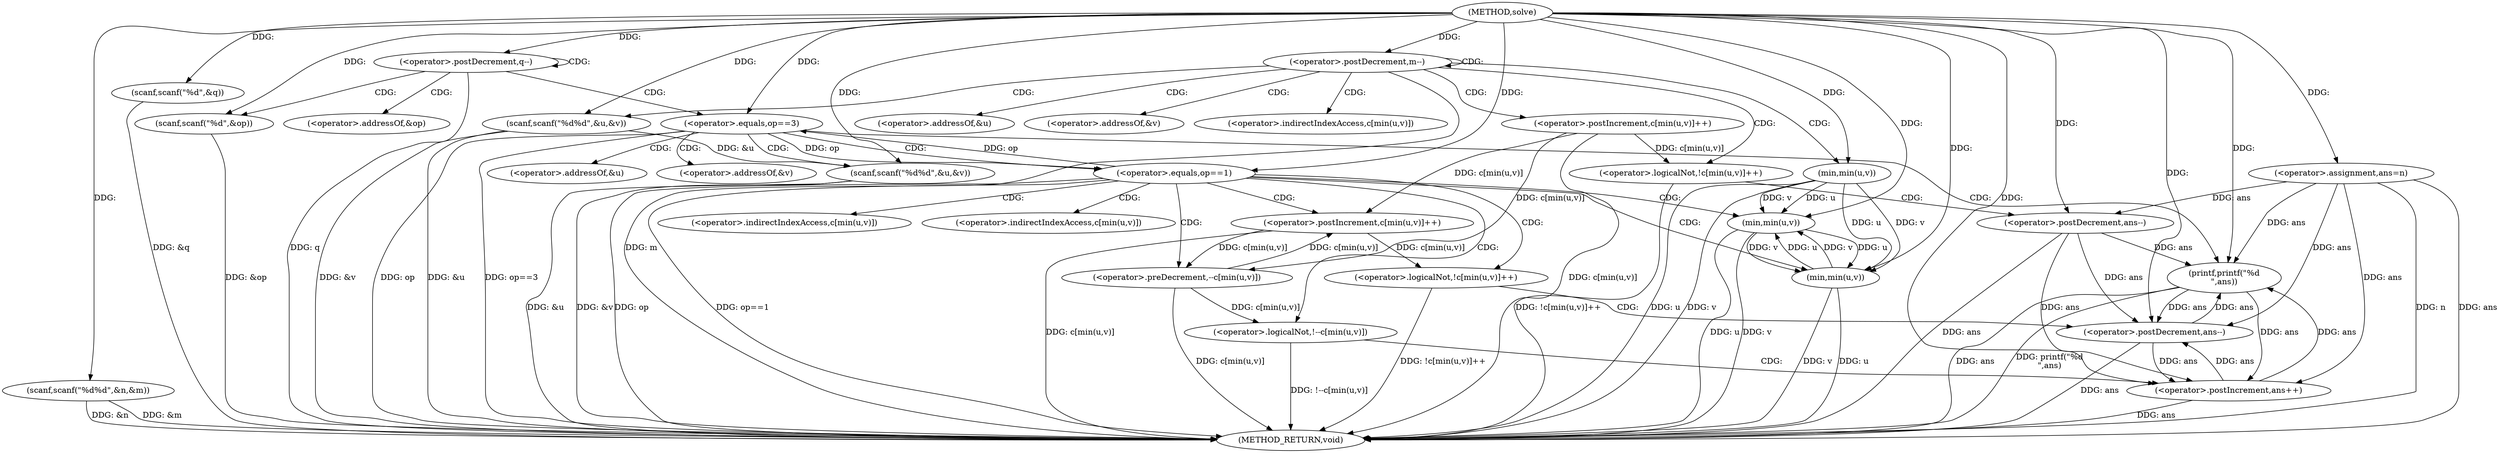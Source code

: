 digraph "solve" {  
"1000110" [label = "(METHOD,solve)" ]
"1000200" [label = "(METHOD_RETURN,void)" ]
"1000118" [label = "(scanf,scanf(\"%d%d\",&n,&m))" ]
"1000124" [label = "(<operator>.assignment,ans=n)" ]
"1000147" [label = "(scanf,scanf(\"%d\",&q))" ]
"1000128" [label = "(<operator>.postDecrement,m--)" ]
"1000152" [label = "(<operator>.postDecrement,q--)" ]
"1000131" [label = "(scanf,scanf(\"%d%d\",&u,&v))" ]
"1000155" [label = "(scanf,scanf(\"%d\",&op))" ]
"1000138" [label = "(<operator>.logicalNot,!c[min(u,v)]++)" ]
"1000145" [label = "(<operator>.postDecrement,ans--)" ]
"1000160" [label = "(<operator>.equals,op==3)" ]
"1000163" [label = "(printf,printf(\"%d\n\",ans))" ]
"1000139" [label = "(<operator>.postIncrement,c[min(u,v)]++)" ]
"1000168" [label = "(scanf,scanf(\"%d%d\",&u,&v))" ]
"1000175" [label = "(<operator>.equals,op==1)" ]
"1000142" [label = "(min,min(u,v))" ]
"1000179" [label = "(<operator>.logicalNot,!c[min(u,v)]++)" ]
"1000186" [label = "(<operator>.postDecrement,ans--)" ]
"1000191" [label = "(<operator>.logicalNot,!--c[min(u,v)])" ]
"1000198" [label = "(<operator>.postIncrement,ans++)" ]
"1000180" [label = "(<operator>.postIncrement,c[min(u,v)]++)" ]
"1000192" [label = "(<operator>.preDecrement,--c[min(u,v)])" ]
"1000183" [label = "(min,min(u,v))" ]
"1000195" [label = "(min,min(u,v))" ]
"1000133" [label = "(<operator>.addressOf,&u)" ]
"1000135" [label = "(<operator>.addressOf,&v)" ]
"1000157" [label = "(<operator>.addressOf,&op)" ]
"1000140" [label = "(<operator>.indirectIndexAccess,c[min(u,v)])" ]
"1000170" [label = "(<operator>.addressOf,&u)" ]
"1000172" [label = "(<operator>.addressOf,&v)" ]
"1000181" [label = "(<operator>.indirectIndexAccess,c[min(u,v)])" ]
"1000193" [label = "(<operator>.indirectIndexAccess,c[min(u,v)])" ]
  "1000118" -> "1000200"  [ label = "DDG: &n"] 
  "1000118" -> "1000200"  [ label = "DDG: &m"] 
  "1000124" -> "1000200"  [ label = "DDG: ans"] 
  "1000124" -> "1000200"  [ label = "DDG: n"] 
  "1000128" -> "1000200"  [ label = "DDG: m"] 
  "1000147" -> "1000200"  [ label = "DDG: &q"] 
  "1000152" -> "1000200"  [ label = "DDG: q"] 
  "1000155" -> "1000200"  [ label = "DDG: &op"] 
  "1000160" -> "1000200"  [ label = "DDG: op"] 
  "1000160" -> "1000200"  [ label = "DDG: op==3"] 
  "1000168" -> "1000200"  [ label = "DDG: &u"] 
  "1000168" -> "1000200"  [ label = "DDG: &v"] 
  "1000175" -> "1000200"  [ label = "DDG: op"] 
  "1000175" -> "1000200"  [ label = "DDG: op==1"] 
  "1000195" -> "1000200"  [ label = "DDG: u"] 
  "1000195" -> "1000200"  [ label = "DDG: v"] 
  "1000192" -> "1000200"  [ label = "DDG: c[min(u,v)]"] 
  "1000191" -> "1000200"  [ label = "DDG: !--c[min(u,v)]"] 
  "1000198" -> "1000200"  [ label = "DDG: ans"] 
  "1000183" -> "1000200"  [ label = "DDG: u"] 
  "1000183" -> "1000200"  [ label = "DDG: v"] 
  "1000180" -> "1000200"  [ label = "DDG: c[min(u,v)]"] 
  "1000179" -> "1000200"  [ label = "DDG: !c[min(u,v)]++"] 
  "1000186" -> "1000200"  [ label = "DDG: ans"] 
  "1000163" -> "1000200"  [ label = "DDG: ans"] 
  "1000163" -> "1000200"  [ label = "DDG: printf(\"%d\n\",ans)"] 
  "1000131" -> "1000200"  [ label = "DDG: &u"] 
  "1000131" -> "1000200"  [ label = "DDG: &v"] 
  "1000142" -> "1000200"  [ label = "DDG: u"] 
  "1000142" -> "1000200"  [ label = "DDG: v"] 
  "1000139" -> "1000200"  [ label = "DDG: c[min(u,v)]"] 
  "1000138" -> "1000200"  [ label = "DDG: !c[min(u,v)]++"] 
  "1000145" -> "1000200"  [ label = "DDG: ans"] 
  "1000110" -> "1000118"  [ label = "DDG: "] 
  "1000110" -> "1000124"  [ label = "DDG: "] 
  "1000110" -> "1000147"  [ label = "DDG: "] 
  "1000110" -> "1000128"  [ label = "DDG: "] 
  "1000110" -> "1000131"  [ label = "DDG: "] 
  "1000110" -> "1000152"  [ label = "DDG: "] 
  "1000110" -> "1000155"  [ label = "DDG: "] 
  "1000139" -> "1000138"  [ label = "DDG: c[min(u,v)]"] 
  "1000124" -> "1000145"  [ label = "DDG: ans"] 
  "1000110" -> "1000145"  [ label = "DDG: "] 
  "1000175" -> "1000160"  [ label = "DDG: op"] 
  "1000110" -> "1000160"  [ label = "DDG: "] 
  "1000110" -> "1000163"  [ label = "DDG: "] 
  "1000124" -> "1000163"  [ label = "DDG: ans"] 
  "1000198" -> "1000163"  [ label = "DDG: ans"] 
  "1000186" -> "1000163"  [ label = "DDG: ans"] 
  "1000145" -> "1000163"  [ label = "DDG: ans"] 
  "1000110" -> "1000168"  [ label = "DDG: "] 
  "1000131" -> "1000168"  [ label = "DDG: &u"] 
  "1000110" -> "1000142"  [ label = "DDG: "] 
  "1000160" -> "1000175"  [ label = "DDG: op"] 
  "1000110" -> "1000175"  [ label = "DDG: "] 
  "1000180" -> "1000179"  [ label = "DDG: c[min(u,v)]"] 
  "1000124" -> "1000186"  [ label = "DDG: ans"] 
  "1000198" -> "1000186"  [ label = "DDG: ans"] 
  "1000163" -> "1000186"  [ label = "DDG: ans"] 
  "1000145" -> "1000186"  [ label = "DDG: ans"] 
  "1000110" -> "1000186"  [ label = "DDG: "] 
  "1000192" -> "1000180"  [ label = "DDG: c[min(u,v)]"] 
  "1000139" -> "1000180"  [ label = "DDG: c[min(u,v)]"] 
  "1000192" -> "1000191"  [ label = "DDG: c[min(u,v)]"] 
  "1000124" -> "1000198"  [ label = "DDG: ans"] 
  "1000186" -> "1000198"  [ label = "DDG: ans"] 
  "1000163" -> "1000198"  [ label = "DDG: ans"] 
  "1000145" -> "1000198"  [ label = "DDG: ans"] 
  "1000110" -> "1000198"  [ label = "DDG: "] 
  "1000180" -> "1000192"  [ label = "DDG: c[min(u,v)]"] 
  "1000139" -> "1000192"  [ label = "DDG: c[min(u,v)]"] 
  "1000195" -> "1000183"  [ label = "DDG: u"] 
  "1000142" -> "1000183"  [ label = "DDG: u"] 
  "1000110" -> "1000183"  [ label = "DDG: "] 
  "1000195" -> "1000183"  [ label = "DDG: v"] 
  "1000142" -> "1000183"  [ label = "DDG: v"] 
  "1000183" -> "1000195"  [ label = "DDG: u"] 
  "1000142" -> "1000195"  [ label = "DDG: u"] 
  "1000110" -> "1000195"  [ label = "DDG: "] 
  "1000183" -> "1000195"  [ label = "DDG: v"] 
  "1000142" -> "1000195"  [ label = "DDG: v"] 
  "1000128" -> "1000142"  [ label = "CDG: "] 
  "1000128" -> "1000128"  [ label = "CDG: "] 
  "1000128" -> "1000139"  [ label = "CDG: "] 
  "1000128" -> "1000135"  [ label = "CDG: "] 
  "1000128" -> "1000133"  [ label = "CDG: "] 
  "1000128" -> "1000131"  [ label = "CDG: "] 
  "1000128" -> "1000140"  [ label = "CDG: "] 
  "1000128" -> "1000138"  [ label = "CDG: "] 
  "1000152" -> "1000152"  [ label = "CDG: "] 
  "1000152" -> "1000157"  [ label = "CDG: "] 
  "1000152" -> "1000155"  [ label = "CDG: "] 
  "1000152" -> "1000160"  [ label = "CDG: "] 
  "1000138" -> "1000145"  [ label = "CDG: "] 
  "1000160" -> "1000172"  [ label = "CDG: "] 
  "1000160" -> "1000163"  [ label = "CDG: "] 
  "1000160" -> "1000168"  [ label = "CDG: "] 
  "1000160" -> "1000175"  [ label = "CDG: "] 
  "1000160" -> "1000170"  [ label = "CDG: "] 
  "1000175" -> "1000191"  [ label = "CDG: "] 
  "1000175" -> "1000195"  [ label = "CDG: "] 
  "1000175" -> "1000180"  [ label = "CDG: "] 
  "1000175" -> "1000183"  [ label = "CDG: "] 
  "1000175" -> "1000179"  [ label = "CDG: "] 
  "1000175" -> "1000193"  [ label = "CDG: "] 
  "1000175" -> "1000192"  [ label = "CDG: "] 
  "1000175" -> "1000181"  [ label = "CDG: "] 
  "1000179" -> "1000186"  [ label = "CDG: "] 
  "1000191" -> "1000198"  [ label = "CDG: "] 
}
